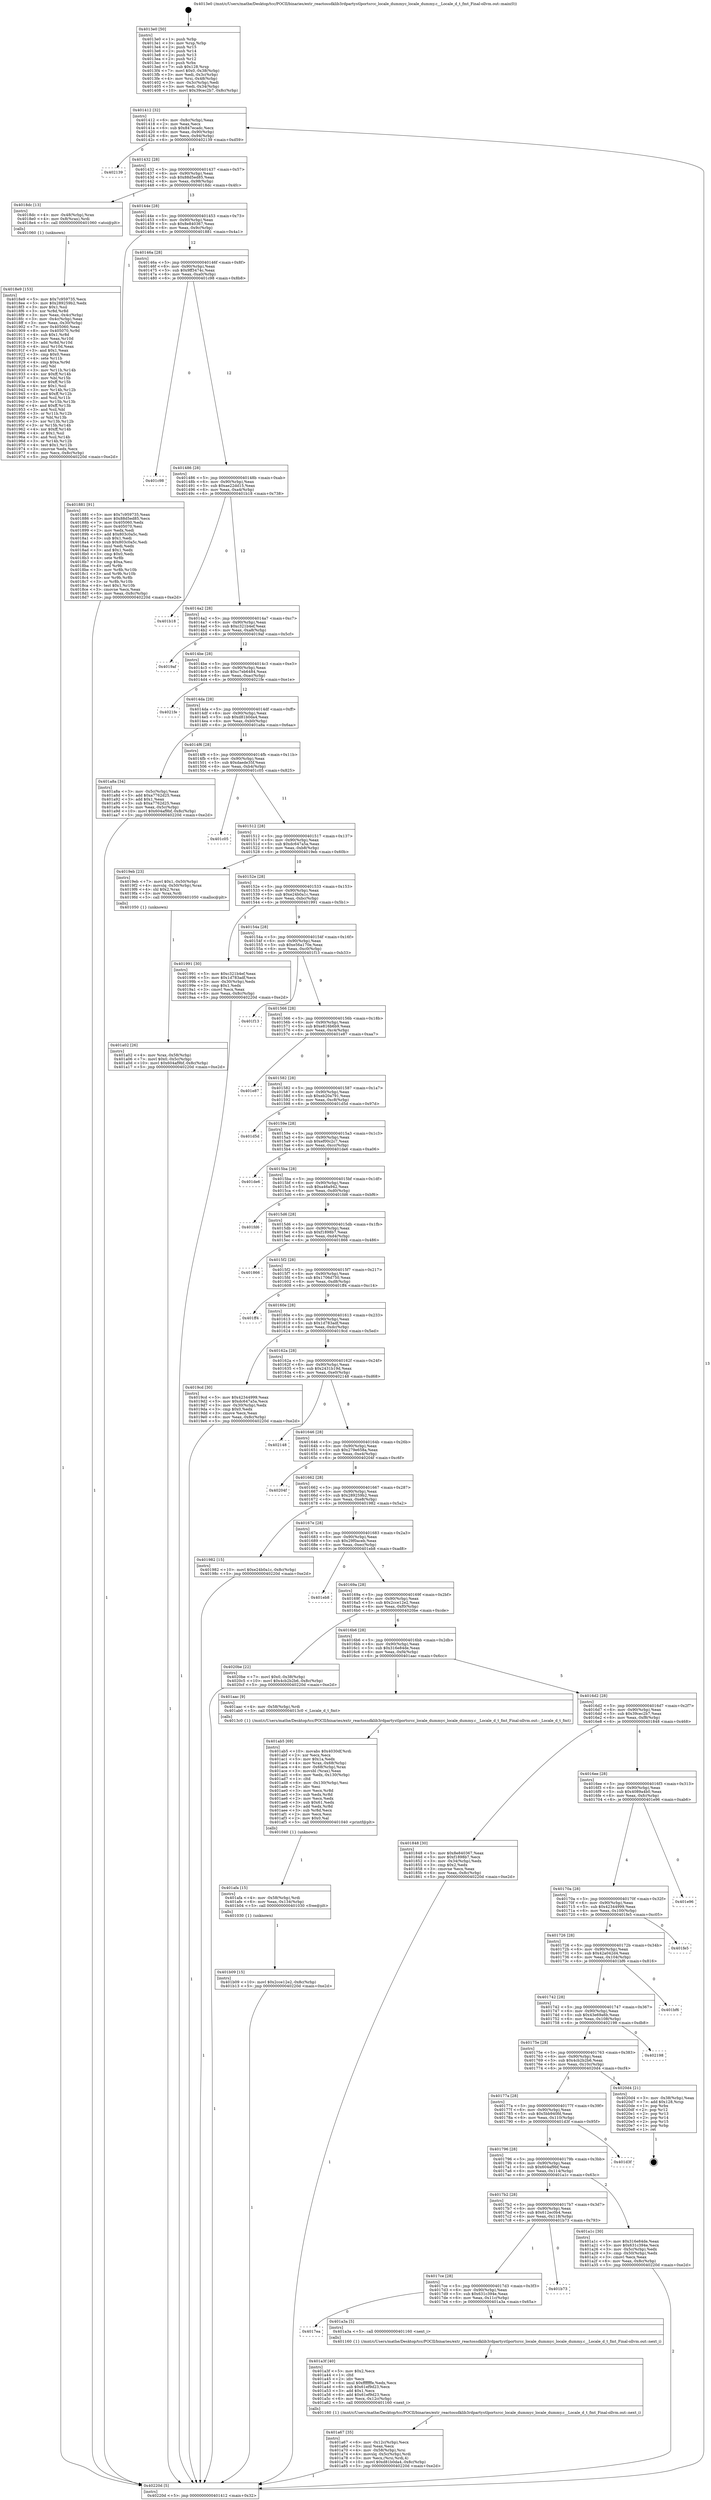 digraph "0x4013e0" {
  label = "0x4013e0 (/mnt/c/Users/mathe/Desktop/tcc/POCII/binaries/extr_reactossdklib3rdpartystlportsrcc_locale_dummyc_locale_dummy.c__Locale_d_t_fmt_Final-ollvm.out::main(0))"
  labelloc = "t"
  node[shape=record]

  Entry [label="",width=0.3,height=0.3,shape=circle,fillcolor=black,style=filled]
  "0x401412" [label="{
     0x401412 [32]\l
     | [instrs]\l
     &nbsp;&nbsp;0x401412 \<+6\>: mov -0x8c(%rbp),%eax\l
     &nbsp;&nbsp;0x401418 \<+2\>: mov %eax,%ecx\l
     &nbsp;&nbsp;0x40141a \<+6\>: sub $0x847ecadc,%ecx\l
     &nbsp;&nbsp;0x401420 \<+6\>: mov %eax,-0x90(%rbp)\l
     &nbsp;&nbsp;0x401426 \<+6\>: mov %ecx,-0x94(%rbp)\l
     &nbsp;&nbsp;0x40142c \<+6\>: je 0000000000402139 \<main+0xd59\>\l
  }"]
  "0x402139" [label="{
     0x402139\l
  }", style=dashed]
  "0x401432" [label="{
     0x401432 [28]\l
     | [instrs]\l
     &nbsp;&nbsp;0x401432 \<+5\>: jmp 0000000000401437 \<main+0x57\>\l
     &nbsp;&nbsp;0x401437 \<+6\>: mov -0x90(%rbp),%eax\l
     &nbsp;&nbsp;0x40143d \<+5\>: sub $0x88d5ed85,%eax\l
     &nbsp;&nbsp;0x401442 \<+6\>: mov %eax,-0x98(%rbp)\l
     &nbsp;&nbsp;0x401448 \<+6\>: je 00000000004018dc \<main+0x4fc\>\l
  }"]
  Exit [label="",width=0.3,height=0.3,shape=circle,fillcolor=black,style=filled,peripheries=2]
  "0x4018dc" [label="{
     0x4018dc [13]\l
     | [instrs]\l
     &nbsp;&nbsp;0x4018dc \<+4\>: mov -0x48(%rbp),%rax\l
     &nbsp;&nbsp;0x4018e0 \<+4\>: mov 0x8(%rax),%rdi\l
     &nbsp;&nbsp;0x4018e4 \<+5\>: call 0000000000401060 \<atoi@plt\>\l
     | [calls]\l
     &nbsp;&nbsp;0x401060 \{1\} (unknown)\l
  }"]
  "0x40144e" [label="{
     0x40144e [28]\l
     | [instrs]\l
     &nbsp;&nbsp;0x40144e \<+5\>: jmp 0000000000401453 \<main+0x73\>\l
     &nbsp;&nbsp;0x401453 \<+6\>: mov -0x90(%rbp),%eax\l
     &nbsp;&nbsp;0x401459 \<+5\>: sub $0x8e840367,%eax\l
     &nbsp;&nbsp;0x40145e \<+6\>: mov %eax,-0x9c(%rbp)\l
     &nbsp;&nbsp;0x401464 \<+6\>: je 0000000000401881 \<main+0x4a1\>\l
  }"]
  "0x401b09" [label="{
     0x401b09 [15]\l
     | [instrs]\l
     &nbsp;&nbsp;0x401b09 \<+10\>: movl $0x2cce12e2,-0x8c(%rbp)\l
     &nbsp;&nbsp;0x401b13 \<+5\>: jmp 000000000040220d \<main+0xe2d\>\l
  }"]
  "0x401881" [label="{
     0x401881 [91]\l
     | [instrs]\l
     &nbsp;&nbsp;0x401881 \<+5\>: mov $0x7c959735,%eax\l
     &nbsp;&nbsp;0x401886 \<+5\>: mov $0x88d5ed85,%ecx\l
     &nbsp;&nbsp;0x40188b \<+7\>: mov 0x405060,%edx\l
     &nbsp;&nbsp;0x401892 \<+7\>: mov 0x405070,%esi\l
     &nbsp;&nbsp;0x401899 \<+2\>: mov %edx,%edi\l
     &nbsp;&nbsp;0x40189b \<+6\>: add $0x803c0a5c,%edi\l
     &nbsp;&nbsp;0x4018a1 \<+3\>: sub $0x1,%edi\l
     &nbsp;&nbsp;0x4018a4 \<+6\>: sub $0x803c0a5c,%edi\l
     &nbsp;&nbsp;0x4018aa \<+3\>: imul %edi,%edx\l
     &nbsp;&nbsp;0x4018ad \<+3\>: and $0x1,%edx\l
     &nbsp;&nbsp;0x4018b0 \<+3\>: cmp $0x0,%edx\l
     &nbsp;&nbsp;0x4018b3 \<+4\>: sete %r8b\l
     &nbsp;&nbsp;0x4018b7 \<+3\>: cmp $0xa,%esi\l
     &nbsp;&nbsp;0x4018ba \<+4\>: setl %r9b\l
     &nbsp;&nbsp;0x4018be \<+3\>: mov %r8b,%r10b\l
     &nbsp;&nbsp;0x4018c1 \<+3\>: and %r9b,%r10b\l
     &nbsp;&nbsp;0x4018c4 \<+3\>: xor %r9b,%r8b\l
     &nbsp;&nbsp;0x4018c7 \<+3\>: or %r8b,%r10b\l
     &nbsp;&nbsp;0x4018ca \<+4\>: test $0x1,%r10b\l
     &nbsp;&nbsp;0x4018ce \<+3\>: cmovne %ecx,%eax\l
     &nbsp;&nbsp;0x4018d1 \<+6\>: mov %eax,-0x8c(%rbp)\l
     &nbsp;&nbsp;0x4018d7 \<+5\>: jmp 000000000040220d \<main+0xe2d\>\l
  }"]
  "0x40146a" [label="{
     0x40146a [28]\l
     | [instrs]\l
     &nbsp;&nbsp;0x40146a \<+5\>: jmp 000000000040146f \<main+0x8f\>\l
     &nbsp;&nbsp;0x40146f \<+6\>: mov -0x90(%rbp),%eax\l
     &nbsp;&nbsp;0x401475 \<+5\>: sub $0x9ff3474c,%eax\l
     &nbsp;&nbsp;0x40147a \<+6\>: mov %eax,-0xa0(%rbp)\l
     &nbsp;&nbsp;0x401480 \<+6\>: je 0000000000401c98 \<main+0x8b8\>\l
  }"]
  "0x401afa" [label="{
     0x401afa [15]\l
     | [instrs]\l
     &nbsp;&nbsp;0x401afa \<+4\>: mov -0x58(%rbp),%rdi\l
     &nbsp;&nbsp;0x401afe \<+6\>: mov %eax,-0x134(%rbp)\l
     &nbsp;&nbsp;0x401b04 \<+5\>: call 0000000000401030 \<free@plt\>\l
     | [calls]\l
     &nbsp;&nbsp;0x401030 \{1\} (unknown)\l
  }"]
  "0x401c98" [label="{
     0x401c98\l
  }", style=dashed]
  "0x401486" [label="{
     0x401486 [28]\l
     | [instrs]\l
     &nbsp;&nbsp;0x401486 \<+5\>: jmp 000000000040148b \<main+0xab\>\l
     &nbsp;&nbsp;0x40148b \<+6\>: mov -0x90(%rbp),%eax\l
     &nbsp;&nbsp;0x401491 \<+5\>: sub $0xae22dd15,%eax\l
     &nbsp;&nbsp;0x401496 \<+6\>: mov %eax,-0xa4(%rbp)\l
     &nbsp;&nbsp;0x40149c \<+6\>: je 0000000000401b18 \<main+0x738\>\l
  }"]
  "0x401ab5" [label="{
     0x401ab5 [69]\l
     | [instrs]\l
     &nbsp;&nbsp;0x401ab5 \<+10\>: movabs $0x4030df,%rdi\l
     &nbsp;&nbsp;0x401abf \<+2\>: xor %ecx,%ecx\l
     &nbsp;&nbsp;0x401ac1 \<+5\>: mov $0x1a,%edx\l
     &nbsp;&nbsp;0x401ac6 \<+4\>: mov %rax,-0x68(%rbp)\l
     &nbsp;&nbsp;0x401aca \<+4\>: mov -0x68(%rbp),%rax\l
     &nbsp;&nbsp;0x401ace \<+3\>: movsbl (%rax),%eax\l
     &nbsp;&nbsp;0x401ad1 \<+6\>: mov %edx,-0x130(%rbp)\l
     &nbsp;&nbsp;0x401ad7 \<+1\>: cltd\l
     &nbsp;&nbsp;0x401ad8 \<+6\>: mov -0x130(%rbp),%esi\l
     &nbsp;&nbsp;0x401ade \<+2\>: idiv %esi\l
     &nbsp;&nbsp;0x401ae0 \<+3\>: mov %ecx,%r8d\l
     &nbsp;&nbsp;0x401ae3 \<+3\>: sub %edx,%r8d\l
     &nbsp;&nbsp;0x401ae6 \<+2\>: mov %ecx,%edx\l
     &nbsp;&nbsp;0x401ae8 \<+3\>: sub $0x61,%edx\l
     &nbsp;&nbsp;0x401aeb \<+3\>: add %edx,%r8d\l
     &nbsp;&nbsp;0x401aee \<+3\>: sub %r8d,%ecx\l
     &nbsp;&nbsp;0x401af1 \<+2\>: mov %ecx,%esi\l
     &nbsp;&nbsp;0x401af3 \<+2\>: mov $0x0,%al\l
     &nbsp;&nbsp;0x401af5 \<+5\>: call 0000000000401040 \<printf@plt\>\l
     | [calls]\l
     &nbsp;&nbsp;0x401040 \{1\} (unknown)\l
  }"]
  "0x401b18" [label="{
     0x401b18\l
  }", style=dashed]
  "0x4014a2" [label="{
     0x4014a2 [28]\l
     | [instrs]\l
     &nbsp;&nbsp;0x4014a2 \<+5\>: jmp 00000000004014a7 \<main+0xc7\>\l
     &nbsp;&nbsp;0x4014a7 \<+6\>: mov -0x90(%rbp),%eax\l
     &nbsp;&nbsp;0x4014ad \<+5\>: sub $0xc321b4ef,%eax\l
     &nbsp;&nbsp;0x4014b2 \<+6\>: mov %eax,-0xa8(%rbp)\l
     &nbsp;&nbsp;0x4014b8 \<+6\>: je 00000000004019af \<main+0x5cf\>\l
  }"]
  "0x401a67" [label="{
     0x401a67 [35]\l
     | [instrs]\l
     &nbsp;&nbsp;0x401a67 \<+6\>: mov -0x12c(%rbp),%ecx\l
     &nbsp;&nbsp;0x401a6d \<+3\>: imul %eax,%ecx\l
     &nbsp;&nbsp;0x401a70 \<+4\>: mov -0x58(%rbp),%rsi\l
     &nbsp;&nbsp;0x401a74 \<+4\>: movslq -0x5c(%rbp),%rdi\l
     &nbsp;&nbsp;0x401a78 \<+3\>: mov %ecx,(%rsi,%rdi,4)\l
     &nbsp;&nbsp;0x401a7b \<+10\>: movl $0xd81b0da4,-0x8c(%rbp)\l
     &nbsp;&nbsp;0x401a85 \<+5\>: jmp 000000000040220d \<main+0xe2d\>\l
  }"]
  "0x4019af" [label="{
     0x4019af\l
  }", style=dashed]
  "0x4014be" [label="{
     0x4014be [28]\l
     | [instrs]\l
     &nbsp;&nbsp;0x4014be \<+5\>: jmp 00000000004014c3 \<main+0xe3\>\l
     &nbsp;&nbsp;0x4014c3 \<+6\>: mov -0x90(%rbp),%eax\l
     &nbsp;&nbsp;0x4014c9 \<+5\>: sub $0xc7eb6484,%eax\l
     &nbsp;&nbsp;0x4014ce \<+6\>: mov %eax,-0xac(%rbp)\l
     &nbsp;&nbsp;0x4014d4 \<+6\>: je 00000000004021fe \<main+0xe1e\>\l
  }"]
  "0x401a3f" [label="{
     0x401a3f [40]\l
     | [instrs]\l
     &nbsp;&nbsp;0x401a3f \<+5\>: mov $0x2,%ecx\l
     &nbsp;&nbsp;0x401a44 \<+1\>: cltd\l
     &nbsp;&nbsp;0x401a45 \<+2\>: idiv %ecx\l
     &nbsp;&nbsp;0x401a47 \<+6\>: imul $0xfffffffe,%edx,%ecx\l
     &nbsp;&nbsp;0x401a4d \<+6\>: sub $0x61ef9d23,%ecx\l
     &nbsp;&nbsp;0x401a53 \<+3\>: add $0x1,%ecx\l
     &nbsp;&nbsp;0x401a56 \<+6\>: add $0x61ef9d23,%ecx\l
     &nbsp;&nbsp;0x401a5c \<+6\>: mov %ecx,-0x12c(%rbp)\l
     &nbsp;&nbsp;0x401a62 \<+5\>: call 0000000000401160 \<next_i\>\l
     | [calls]\l
     &nbsp;&nbsp;0x401160 \{1\} (/mnt/c/Users/mathe/Desktop/tcc/POCII/binaries/extr_reactossdklib3rdpartystlportsrcc_locale_dummyc_locale_dummy.c__Locale_d_t_fmt_Final-ollvm.out::next_i)\l
  }"]
  "0x4021fe" [label="{
     0x4021fe\l
  }", style=dashed]
  "0x4014da" [label="{
     0x4014da [28]\l
     | [instrs]\l
     &nbsp;&nbsp;0x4014da \<+5\>: jmp 00000000004014df \<main+0xff\>\l
     &nbsp;&nbsp;0x4014df \<+6\>: mov -0x90(%rbp),%eax\l
     &nbsp;&nbsp;0x4014e5 \<+5\>: sub $0xd81b0da4,%eax\l
     &nbsp;&nbsp;0x4014ea \<+6\>: mov %eax,-0xb0(%rbp)\l
     &nbsp;&nbsp;0x4014f0 \<+6\>: je 0000000000401a8a \<main+0x6aa\>\l
  }"]
  "0x4017ea" [label="{
     0x4017ea\l
  }", style=dashed]
  "0x401a8a" [label="{
     0x401a8a [34]\l
     | [instrs]\l
     &nbsp;&nbsp;0x401a8a \<+3\>: mov -0x5c(%rbp),%eax\l
     &nbsp;&nbsp;0x401a8d \<+5\>: add $0xa7762d25,%eax\l
     &nbsp;&nbsp;0x401a92 \<+3\>: add $0x1,%eax\l
     &nbsp;&nbsp;0x401a95 \<+5\>: sub $0xa7762d25,%eax\l
     &nbsp;&nbsp;0x401a9a \<+3\>: mov %eax,-0x5c(%rbp)\l
     &nbsp;&nbsp;0x401a9d \<+10\>: movl $0x604af9bf,-0x8c(%rbp)\l
     &nbsp;&nbsp;0x401aa7 \<+5\>: jmp 000000000040220d \<main+0xe2d\>\l
  }"]
  "0x4014f6" [label="{
     0x4014f6 [28]\l
     | [instrs]\l
     &nbsp;&nbsp;0x4014f6 \<+5\>: jmp 00000000004014fb \<main+0x11b\>\l
     &nbsp;&nbsp;0x4014fb \<+6\>: mov -0x90(%rbp),%eax\l
     &nbsp;&nbsp;0x401501 \<+5\>: sub $0xdaede35f,%eax\l
     &nbsp;&nbsp;0x401506 \<+6\>: mov %eax,-0xb4(%rbp)\l
     &nbsp;&nbsp;0x40150c \<+6\>: je 0000000000401c05 \<main+0x825\>\l
  }"]
  "0x401a3a" [label="{
     0x401a3a [5]\l
     | [instrs]\l
     &nbsp;&nbsp;0x401a3a \<+5\>: call 0000000000401160 \<next_i\>\l
     | [calls]\l
     &nbsp;&nbsp;0x401160 \{1\} (/mnt/c/Users/mathe/Desktop/tcc/POCII/binaries/extr_reactossdklib3rdpartystlportsrcc_locale_dummyc_locale_dummy.c__Locale_d_t_fmt_Final-ollvm.out::next_i)\l
  }"]
  "0x401c05" [label="{
     0x401c05\l
  }", style=dashed]
  "0x401512" [label="{
     0x401512 [28]\l
     | [instrs]\l
     &nbsp;&nbsp;0x401512 \<+5\>: jmp 0000000000401517 \<main+0x137\>\l
     &nbsp;&nbsp;0x401517 \<+6\>: mov -0x90(%rbp),%eax\l
     &nbsp;&nbsp;0x40151d \<+5\>: sub $0xdc647a5a,%eax\l
     &nbsp;&nbsp;0x401522 \<+6\>: mov %eax,-0xb8(%rbp)\l
     &nbsp;&nbsp;0x401528 \<+6\>: je 00000000004019eb \<main+0x60b\>\l
  }"]
  "0x4017ce" [label="{
     0x4017ce [28]\l
     | [instrs]\l
     &nbsp;&nbsp;0x4017ce \<+5\>: jmp 00000000004017d3 \<main+0x3f3\>\l
     &nbsp;&nbsp;0x4017d3 \<+6\>: mov -0x90(%rbp),%eax\l
     &nbsp;&nbsp;0x4017d9 \<+5\>: sub $0x631c394e,%eax\l
     &nbsp;&nbsp;0x4017de \<+6\>: mov %eax,-0x11c(%rbp)\l
     &nbsp;&nbsp;0x4017e4 \<+6\>: je 0000000000401a3a \<main+0x65a\>\l
  }"]
  "0x4019eb" [label="{
     0x4019eb [23]\l
     | [instrs]\l
     &nbsp;&nbsp;0x4019eb \<+7\>: movl $0x1,-0x50(%rbp)\l
     &nbsp;&nbsp;0x4019f2 \<+4\>: movslq -0x50(%rbp),%rax\l
     &nbsp;&nbsp;0x4019f6 \<+4\>: shl $0x2,%rax\l
     &nbsp;&nbsp;0x4019fa \<+3\>: mov %rax,%rdi\l
     &nbsp;&nbsp;0x4019fd \<+5\>: call 0000000000401050 \<malloc@plt\>\l
     | [calls]\l
     &nbsp;&nbsp;0x401050 \{1\} (unknown)\l
  }"]
  "0x40152e" [label="{
     0x40152e [28]\l
     | [instrs]\l
     &nbsp;&nbsp;0x40152e \<+5\>: jmp 0000000000401533 \<main+0x153\>\l
     &nbsp;&nbsp;0x401533 \<+6\>: mov -0x90(%rbp),%eax\l
     &nbsp;&nbsp;0x401539 \<+5\>: sub $0xe24b0a1c,%eax\l
     &nbsp;&nbsp;0x40153e \<+6\>: mov %eax,-0xbc(%rbp)\l
     &nbsp;&nbsp;0x401544 \<+6\>: je 0000000000401991 \<main+0x5b1\>\l
  }"]
  "0x401b73" [label="{
     0x401b73\l
  }", style=dashed]
  "0x401991" [label="{
     0x401991 [30]\l
     | [instrs]\l
     &nbsp;&nbsp;0x401991 \<+5\>: mov $0xc321b4ef,%eax\l
     &nbsp;&nbsp;0x401996 \<+5\>: mov $0x1d783adf,%ecx\l
     &nbsp;&nbsp;0x40199b \<+3\>: mov -0x30(%rbp),%edx\l
     &nbsp;&nbsp;0x40199e \<+3\>: cmp $0x1,%edx\l
     &nbsp;&nbsp;0x4019a1 \<+3\>: cmovl %ecx,%eax\l
     &nbsp;&nbsp;0x4019a4 \<+6\>: mov %eax,-0x8c(%rbp)\l
     &nbsp;&nbsp;0x4019aa \<+5\>: jmp 000000000040220d \<main+0xe2d\>\l
  }"]
  "0x40154a" [label="{
     0x40154a [28]\l
     | [instrs]\l
     &nbsp;&nbsp;0x40154a \<+5\>: jmp 000000000040154f \<main+0x16f\>\l
     &nbsp;&nbsp;0x40154f \<+6\>: mov -0x90(%rbp),%eax\l
     &nbsp;&nbsp;0x401555 \<+5\>: sub $0xe56a170e,%eax\l
     &nbsp;&nbsp;0x40155a \<+6\>: mov %eax,-0xc0(%rbp)\l
     &nbsp;&nbsp;0x401560 \<+6\>: je 0000000000401f13 \<main+0xb33\>\l
  }"]
  "0x4017b2" [label="{
     0x4017b2 [28]\l
     | [instrs]\l
     &nbsp;&nbsp;0x4017b2 \<+5\>: jmp 00000000004017b7 \<main+0x3d7\>\l
     &nbsp;&nbsp;0x4017b7 \<+6\>: mov -0x90(%rbp),%eax\l
     &nbsp;&nbsp;0x4017bd \<+5\>: sub $0x612ec0b4,%eax\l
     &nbsp;&nbsp;0x4017c2 \<+6\>: mov %eax,-0x118(%rbp)\l
     &nbsp;&nbsp;0x4017c8 \<+6\>: je 0000000000401b73 \<main+0x793\>\l
  }"]
  "0x401f13" [label="{
     0x401f13\l
  }", style=dashed]
  "0x401566" [label="{
     0x401566 [28]\l
     | [instrs]\l
     &nbsp;&nbsp;0x401566 \<+5\>: jmp 000000000040156b \<main+0x18b\>\l
     &nbsp;&nbsp;0x40156b \<+6\>: mov -0x90(%rbp),%eax\l
     &nbsp;&nbsp;0x401571 \<+5\>: sub $0xe816b6b9,%eax\l
     &nbsp;&nbsp;0x401576 \<+6\>: mov %eax,-0xc4(%rbp)\l
     &nbsp;&nbsp;0x40157c \<+6\>: je 0000000000401e87 \<main+0xaa7\>\l
  }"]
  "0x401a1c" [label="{
     0x401a1c [30]\l
     | [instrs]\l
     &nbsp;&nbsp;0x401a1c \<+5\>: mov $0x316e84de,%eax\l
     &nbsp;&nbsp;0x401a21 \<+5\>: mov $0x631c394e,%ecx\l
     &nbsp;&nbsp;0x401a26 \<+3\>: mov -0x5c(%rbp),%edx\l
     &nbsp;&nbsp;0x401a29 \<+3\>: cmp -0x50(%rbp),%edx\l
     &nbsp;&nbsp;0x401a2c \<+3\>: cmovl %ecx,%eax\l
     &nbsp;&nbsp;0x401a2f \<+6\>: mov %eax,-0x8c(%rbp)\l
     &nbsp;&nbsp;0x401a35 \<+5\>: jmp 000000000040220d \<main+0xe2d\>\l
  }"]
  "0x401e87" [label="{
     0x401e87\l
  }", style=dashed]
  "0x401582" [label="{
     0x401582 [28]\l
     | [instrs]\l
     &nbsp;&nbsp;0x401582 \<+5\>: jmp 0000000000401587 \<main+0x1a7\>\l
     &nbsp;&nbsp;0x401587 \<+6\>: mov -0x90(%rbp),%eax\l
     &nbsp;&nbsp;0x40158d \<+5\>: sub $0xeb20a791,%eax\l
     &nbsp;&nbsp;0x401592 \<+6\>: mov %eax,-0xc8(%rbp)\l
     &nbsp;&nbsp;0x401598 \<+6\>: je 0000000000401d5d \<main+0x97d\>\l
  }"]
  "0x401796" [label="{
     0x401796 [28]\l
     | [instrs]\l
     &nbsp;&nbsp;0x401796 \<+5\>: jmp 000000000040179b \<main+0x3bb\>\l
     &nbsp;&nbsp;0x40179b \<+6\>: mov -0x90(%rbp),%eax\l
     &nbsp;&nbsp;0x4017a1 \<+5\>: sub $0x604af9bf,%eax\l
     &nbsp;&nbsp;0x4017a6 \<+6\>: mov %eax,-0x114(%rbp)\l
     &nbsp;&nbsp;0x4017ac \<+6\>: je 0000000000401a1c \<main+0x63c\>\l
  }"]
  "0x401d5d" [label="{
     0x401d5d\l
  }", style=dashed]
  "0x40159e" [label="{
     0x40159e [28]\l
     | [instrs]\l
     &nbsp;&nbsp;0x40159e \<+5\>: jmp 00000000004015a3 \<main+0x1c3\>\l
     &nbsp;&nbsp;0x4015a3 \<+6\>: mov -0x90(%rbp),%eax\l
     &nbsp;&nbsp;0x4015a9 \<+5\>: sub $0xef00c2c7,%eax\l
     &nbsp;&nbsp;0x4015ae \<+6\>: mov %eax,-0xcc(%rbp)\l
     &nbsp;&nbsp;0x4015b4 \<+6\>: je 0000000000401de6 \<main+0xa06\>\l
  }"]
  "0x401d3f" [label="{
     0x401d3f\l
  }", style=dashed]
  "0x401de6" [label="{
     0x401de6\l
  }", style=dashed]
  "0x4015ba" [label="{
     0x4015ba [28]\l
     | [instrs]\l
     &nbsp;&nbsp;0x4015ba \<+5\>: jmp 00000000004015bf \<main+0x1df\>\l
     &nbsp;&nbsp;0x4015bf \<+6\>: mov -0x90(%rbp),%eax\l
     &nbsp;&nbsp;0x4015c5 \<+5\>: sub $0xa46a942,%eax\l
     &nbsp;&nbsp;0x4015ca \<+6\>: mov %eax,-0xd0(%rbp)\l
     &nbsp;&nbsp;0x4015d0 \<+6\>: je 0000000000401fd6 \<main+0xbf6\>\l
  }"]
  "0x40177a" [label="{
     0x40177a [28]\l
     | [instrs]\l
     &nbsp;&nbsp;0x40177a \<+5\>: jmp 000000000040177f \<main+0x39f\>\l
     &nbsp;&nbsp;0x40177f \<+6\>: mov -0x90(%rbp),%eax\l
     &nbsp;&nbsp;0x401785 \<+5\>: sub $0x5bb940fd,%eax\l
     &nbsp;&nbsp;0x40178a \<+6\>: mov %eax,-0x110(%rbp)\l
     &nbsp;&nbsp;0x401790 \<+6\>: je 0000000000401d3f \<main+0x95f\>\l
  }"]
  "0x401fd6" [label="{
     0x401fd6\l
  }", style=dashed]
  "0x4015d6" [label="{
     0x4015d6 [28]\l
     | [instrs]\l
     &nbsp;&nbsp;0x4015d6 \<+5\>: jmp 00000000004015db \<main+0x1fb\>\l
     &nbsp;&nbsp;0x4015db \<+6\>: mov -0x90(%rbp),%eax\l
     &nbsp;&nbsp;0x4015e1 \<+5\>: sub $0xf1898b7,%eax\l
     &nbsp;&nbsp;0x4015e6 \<+6\>: mov %eax,-0xd4(%rbp)\l
     &nbsp;&nbsp;0x4015ec \<+6\>: je 0000000000401866 \<main+0x486\>\l
  }"]
  "0x4020d4" [label="{
     0x4020d4 [21]\l
     | [instrs]\l
     &nbsp;&nbsp;0x4020d4 \<+3\>: mov -0x38(%rbp),%eax\l
     &nbsp;&nbsp;0x4020d7 \<+7\>: add $0x128,%rsp\l
     &nbsp;&nbsp;0x4020de \<+1\>: pop %rbx\l
     &nbsp;&nbsp;0x4020df \<+2\>: pop %r12\l
     &nbsp;&nbsp;0x4020e1 \<+2\>: pop %r13\l
     &nbsp;&nbsp;0x4020e3 \<+2\>: pop %r14\l
     &nbsp;&nbsp;0x4020e5 \<+2\>: pop %r15\l
     &nbsp;&nbsp;0x4020e7 \<+1\>: pop %rbp\l
     &nbsp;&nbsp;0x4020e8 \<+1\>: ret\l
  }"]
  "0x401866" [label="{
     0x401866\l
  }", style=dashed]
  "0x4015f2" [label="{
     0x4015f2 [28]\l
     | [instrs]\l
     &nbsp;&nbsp;0x4015f2 \<+5\>: jmp 00000000004015f7 \<main+0x217\>\l
     &nbsp;&nbsp;0x4015f7 \<+6\>: mov -0x90(%rbp),%eax\l
     &nbsp;&nbsp;0x4015fd \<+5\>: sub $0x1706d750,%eax\l
     &nbsp;&nbsp;0x401602 \<+6\>: mov %eax,-0xd8(%rbp)\l
     &nbsp;&nbsp;0x401608 \<+6\>: je 0000000000401ff4 \<main+0xc14\>\l
  }"]
  "0x40175e" [label="{
     0x40175e [28]\l
     | [instrs]\l
     &nbsp;&nbsp;0x40175e \<+5\>: jmp 0000000000401763 \<main+0x383\>\l
     &nbsp;&nbsp;0x401763 \<+6\>: mov -0x90(%rbp),%eax\l
     &nbsp;&nbsp;0x401769 \<+5\>: sub $0x4cb2b2b6,%eax\l
     &nbsp;&nbsp;0x40176e \<+6\>: mov %eax,-0x10c(%rbp)\l
     &nbsp;&nbsp;0x401774 \<+6\>: je 00000000004020d4 \<main+0xcf4\>\l
  }"]
  "0x401ff4" [label="{
     0x401ff4\l
  }", style=dashed]
  "0x40160e" [label="{
     0x40160e [28]\l
     | [instrs]\l
     &nbsp;&nbsp;0x40160e \<+5\>: jmp 0000000000401613 \<main+0x233\>\l
     &nbsp;&nbsp;0x401613 \<+6\>: mov -0x90(%rbp),%eax\l
     &nbsp;&nbsp;0x401619 \<+5\>: sub $0x1d783adf,%eax\l
     &nbsp;&nbsp;0x40161e \<+6\>: mov %eax,-0xdc(%rbp)\l
     &nbsp;&nbsp;0x401624 \<+6\>: je 00000000004019cd \<main+0x5ed\>\l
  }"]
  "0x402198" [label="{
     0x402198\l
  }", style=dashed]
  "0x4019cd" [label="{
     0x4019cd [30]\l
     | [instrs]\l
     &nbsp;&nbsp;0x4019cd \<+5\>: mov $0x42344999,%eax\l
     &nbsp;&nbsp;0x4019d2 \<+5\>: mov $0xdc647a5a,%ecx\l
     &nbsp;&nbsp;0x4019d7 \<+3\>: mov -0x30(%rbp),%edx\l
     &nbsp;&nbsp;0x4019da \<+3\>: cmp $0x0,%edx\l
     &nbsp;&nbsp;0x4019dd \<+3\>: cmove %ecx,%eax\l
     &nbsp;&nbsp;0x4019e0 \<+6\>: mov %eax,-0x8c(%rbp)\l
     &nbsp;&nbsp;0x4019e6 \<+5\>: jmp 000000000040220d \<main+0xe2d\>\l
  }"]
  "0x40162a" [label="{
     0x40162a [28]\l
     | [instrs]\l
     &nbsp;&nbsp;0x40162a \<+5\>: jmp 000000000040162f \<main+0x24f\>\l
     &nbsp;&nbsp;0x40162f \<+6\>: mov -0x90(%rbp),%eax\l
     &nbsp;&nbsp;0x401635 \<+5\>: sub $0x2431b19d,%eax\l
     &nbsp;&nbsp;0x40163a \<+6\>: mov %eax,-0xe0(%rbp)\l
     &nbsp;&nbsp;0x401640 \<+6\>: je 0000000000402148 \<main+0xd68\>\l
  }"]
  "0x401742" [label="{
     0x401742 [28]\l
     | [instrs]\l
     &nbsp;&nbsp;0x401742 \<+5\>: jmp 0000000000401747 \<main+0x367\>\l
     &nbsp;&nbsp;0x401747 \<+6\>: mov -0x90(%rbp),%eax\l
     &nbsp;&nbsp;0x40174d \<+5\>: sub $0x43e69a6b,%eax\l
     &nbsp;&nbsp;0x401752 \<+6\>: mov %eax,-0x108(%rbp)\l
     &nbsp;&nbsp;0x401758 \<+6\>: je 0000000000402198 \<main+0xdb8\>\l
  }"]
  "0x402148" [label="{
     0x402148\l
  }", style=dashed]
  "0x401646" [label="{
     0x401646 [28]\l
     | [instrs]\l
     &nbsp;&nbsp;0x401646 \<+5\>: jmp 000000000040164b \<main+0x26b\>\l
     &nbsp;&nbsp;0x40164b \<+6\>: mov -0x90(%rbp),%eax\l
     &nbsp;&nbsp;0x401651 \<+5\>: sub $0x279e658a,%eax\l
     &nbsp;&nbsp;0x401656 \<+6\>: mov %eax,-0xe4(%rbp)\l
     &nbsp;&nbsp;0x40165c \<+6\>: je 000000000040204f \<main+0xc6f\>\l
  }"]
  "0x401bf6" [label="{
     0x401bf6\l
  }", style=dashed]
  "0x40204f" [label="{
     0x40204f\l
  }", style=dashed]
  "0x401662" [label="{
     0x401662 [28]\l
     | [instrs]\l
     &nbsp;&nbsp;0x401662 \<+5\>: jmp 0000000000401667 \<main+0x287\>\l
     &nbsp;&nbsp;0x401667 \<+6\>: mov -0x90(%rbp),%eax\l
     &nbsp;&nbsp;0x40166d \<+5\>: sub $0x289259b2,%eax\l
     &nbsp;&nbsp;0x401672 \<+6\>: mov %eax,-0xe8(%rbp)\l
     &nbsp;&nbsp;0x401678 \<+6\>: je 0000000000401982 \<main+0x5a2\>\l
  }"]
  "0x401726" [label="{
     0x401726 [28]\l
     | [instrs]\l
     &nbsp;&nbsp;0x401726 \<+5\>: jmp 000000000040172b \<main+0x34b\>\l
     &nbsp;&nbsp;0x40172b \<+6\>: mov -0x90(%rbp),%eax\l
     &nbsp;&nbsp;0x401731 \<+5\>: sub $0x42a042d4,%eax\l
     &nbsp;&nbsp;0x401736 \<+6\>: mov %eax,-0x104(%rbp)\l
     &nbsp;&nbsp;0x40173c \<+6\>: je 0000000000401bf6 \<main+0x816\>\l
  }"]
  "0x401982" [label="{
     0x401982 [15]\l
     | [instrs]\l
     &nbsp;&nbsp;0x401982 \<+10\>: movl $0xe24b0a1c,-0x8c(%rbp)\l
     &nbsp;&nbsp;0x40198c \<+5\>: jmp 000000000040220d \<main+0xe2d\>\l
  }"]
  "0x40167e" [label="{
     0x40167e [28]\l
     | [instrs]\l
     &nbsp;&nbsp;0x40167e \<+5\>: jmp 0000000000401683 \<main+0x2a3\>\l
     &nbsp;&nbsp;0x401683 \<+6\>: mov -0x90(%rbp),%eax\l
     &nbsp;&nbsp;0x401689 \<+5\>: sub $0x29f0aceb,%eax\l
     &nbsp;&nbsp;0x40168e \<+6\>: mov %eax,-0xec(%rbp)\l
     &nbsp;&nbsp;0x401694 \<+6\>: je 0000000000401eb8 \<main+0xad8\>\l
  }"]
  "0x401fe5" [label="{
     0x401fe5\l
  }", style=dashed]
  "0x401eb8" [label="{
     0x401eb8\l
  }", style=dashed]
  "0x40169a" [label="{
     0x40169a [28]\l
     | [instrs]\l
     &nbsp;&nbsp;0x40169a \<+5\>: jmp 000000000040169f \<main+0x2bf\>\l
     &nbsp;&nbsp;0x40169f \<+6\>: mov -0x90(%rbp),%eax\l
     &nbsp;&nbsp;0x4016a5 \<+5\>: sub $0x2cce12e2,%eax\l
     &nbsp;&nbsp;0x4016aa \<+6\>: mov %eax,-0xf0(%rbp)\l
     &nbsp;&nbsp;0x4016b0 \<+6\>: je 00000000004020be \<main+0xcde\>\l
  }"]
  "0x40170a" [label="{
     0x40170a [28]\l
     | [instrs]\l
     &nbsp;&nbsp;0x40170a \<+5\>: jmp 000000000040170f \<main+0x32f\>\l
     &nbsp;&nbsp;0x40170f \<+6\>: mov -0x90(%rbp),%eax\l
     &nbsp;&nbsp;0x401715 \<+5\>: sub $0x42344999,%eax\l
     &nbsp;&nbsp;0x40171a \<+6\>: mov %eax,-0x100(%rbp)\l
     &nbsp;&nbsp;0x401720 \<+6\>: je 0000000000401fe5 \<main+0xc05\>\l
  }"]
  "0x4020be" [label="{
     0x4020be [22]\l
     | [instrs]\l
     &nbsp;&nbsp;0x4020be \<+7\>: movl $0x0,-0x38(%rbp)\l
     &nbsp;&nbsp;0x4020c5 \<+10\>: movl $0x4cb2b2b6,-0x8c(%rbp)\l
     &nbsp;&nbsp;0x4020cf \<+5\>: jmp 000000000040220d \<main+0xe2d\>\l
  }"]
  "0x4016b6" [label="{
     0x4016b6 [28]\l
     | [instrs]\l
     &nbsp;&nbsp;0x4016b6 \<+5\>: jmp 00000000004016bb \<main+0x2db\>\l
     &nbsp;&nbsp;0x4016bb \<+6\>: mov -0x90(%rbp),%eax\l
     &nbsp;&nbsp;0x4016c1 \<+5\>: sub $0x316e84de,%eax\l
     &nbsp;&nbsp;0x4016c6 \<+6\>: mov %eax,-0xf4(%rbp)\l
     &nbsp;&nbsp;0x4016cc \<+6\>: je 0000000000401aac \<main+0x6cc\>\l
  }"]
  "0x401e96" [label="{
     0x401e96\l
  }", style=dashed]
  "0x401aac" [label="{
     0x401aac [9]\l
     | [instrs]\l
     &nbsp;&nbsp;0x401aac \<+4\>: mov -0x58(%rbp),%rdi\l
     &nbsp;&nbsp;0x401ab0 \<+5\>: call 00000000004013c0 \<_Locale_d_t_fmt\>\l
     | [calls]\l
     &nbsp;&nbsp;0x4013c0 \{1\} (/mnt/c/Users/mathe/Desktop/tcc/POCII/binaries/extr_reactossdklib3rdpartystlportsrcc_locale_dummyc_locale_dummy.c__Locale_d_t_fmt_Final-ollvm.out::_Locale_d_t_fmt)\l
  }"]
  "0x4016d2" [label="{
     0x4016d2 [28]\l
     | [instrs]\l
     &nbsp;&nbsp;0x4016d2 \<+5\>: jmp 00000000004016d7 \<main+0x2f7\>\l
     &nbsp;&nbsp;0x4016d7 \<+6\>: mov -0x90(%rbp),%eax\l
     &nbsp;&nbsp;0x4016dd \<+5\>: sub $0x39cec2b7,%eax\l
     &nbsp;&nbsp;0x4016e2 \<+6\>: mov %eax,-0xf8(%rbp)\l
     &nbsp;&nbsp;0x4016e8 \<+6\>: je 0000000000401848 \<main+0x468\>\l
  }"]
  "0x401a02" [label="{
     0x401a02 [26]\l
     | [instrs]\l
     &nbsp;&nbsp;0x401a02 \<+4\>: mov %rax,-0x58(%rbp)\l
     &nbsp;&nbsp;0x401a06 \<+7\>: movl $0x0,-0x5c(%rbp)\l
     &nbsp;&nbsp;0x401a0d \<+10\>: movl $0x604af9bf,-0x8c(%rbp)\l
     &nbsp;&nbsp;0x401a17 \<+5\>: jmp 000000000040220d \<main+0xe2d\>\l
  }"]
  "0x401848" [label="{
     0x401848 [30]\l
     | [instrs]\l
     &nbsp;&nbsp;0x401848 \<+5\>: mov $0x8e840367,%eax\l
     &nbsp;&nbsp;0x40184d \<+5\>: mov $0xf1898b7,%ecx\l
     &nbsp;&nbsp;0x401852 \<+3\>: mov -0x34(%rbp),%edx\l
     &nbsp;&nbsp;0x401855 \<+3\>: cmp $0x2,%edx\l
     &nbsp;&nbsp;0x401858 \<+3\>: cmovne %ecx,%eax\l
     &nbsp;&nbsp;0x40185b \<+6\>: mov %eax,-0x8c(%rbp)\l
     &nbsp;&nbsp;0x401861 \<+5\>: jmp 000000000040220d \<main+0xe2d\>\l
  }"]
  "0x4016ee" [label="{
     0x4016ee [28]\l
     | [instrs]\l
     &nbsp;&nbsp;0x4016ee \<+5\>: jmp 00000000004016f3 \<main+0x313\>\l
     &nbsp;&nbsp;0x4016f3 \<+6\>: mov -0x90(%rbp),%eax\l
     &nbsp;&nbsp;0x4016f9 \<+5\>: sub $0x4089a4b0,%eax\l
     &nbsp;&nbsp;0x4016fe \<+6\>: mov %eax,-0xfc(%rbp)\l
     &nbsp;&nbsp;0x401704 \<+6\>: je 0000000000401e96 \<main+0xab6\>\l
  }"]
  "0x40220d" [label="{
     0x40220d [5]\l
     | [instrs]\l
     &nbsp;&nbsp;0x40220d \<+5\>: jmp 0000000000401412 \<main+0x32\>\l
  }"]
  "0x4013e0" [label="{
     0x4013e0 [50]\l
     | [instrs]\l
     &nbsp;&nbsp;0x4013e0 \<+1\>: push %rbp\l
     &nbsp;&nbsp;0x4013e1 \<+3\>: mov %rsp,%rbp\l
     &nbsp;&nbsp;0x4013e4 \<+2\>: push %r15\l
     &nbsp;&nbsp;0x4013e6 \<+2\>: push %r14\l
     &nbsp;&nbsp;0x4013e8 \<+2\>: push %r13\l
     &nbsp;&nbsp;0x4013ea \<+2\>: push %r12\l
     &nbsp;&nbsp;0x4013ec \<+1\>: push %rbx\l
     &nbsp;&nbsp;0x4013ed \<+7\>: sub $0x128,%rsp\l
     &nbsp;&nbsp;0x4013f4 \<+7\>: movl $0x0,-0x38(%rbp)\l
     &nbsp;&nbsp;0x4013fb \<+3\>: mov %edi,-0x3c(%rbp)\l
     &nbsp;&nbsp;0x4013fe \<+4\>: mov %rsi,-0x48(%rbp)\l
     &nbsp;&nbsp;0x401402 \<+3\>: mov -0x3c(%rbp),%edi\l
     &nbsp;&nbsp;0x401405 \<+3\>: mov %edi,-0x34(%rbp)\l
     &nbsp;&nbsp;0x401408 \<+10\>: movl $0x39cec2b7,-0x8c(%rbp)\l
  }"]
  "0x4018e9" [label="{
     0x4018e9 [153]\l
     | [instrs]\l
     &nbsp;&nbsp;0x4018e9 \<+5\>: mov $0x7c959735,%ecx\l
     &nbsp;&nbsp;0x4018ee \<+5\>: mov $0x289259b2,%edx\l
     &nbsp;&nbsp;0x4018f3 \<+3\>: mov $0x1,%sil\l
     &nbsp;&nbsp;0x4018f6 \<+3\>: xor %r8d,%r8d\l
     &nbsp;&nbsp;0x4018f9 \<+3\>: mov %eax,-0x4c(%rbp)\l
     &nbsp;&nbsp;0x4018fc \<+3\>: mov -0x4c(%rbp),%eax\l
     &nbsp;&nbsp;0x4018ff \<+3\>: mov %eax,-0x30(%rbp)\l
     &nbsp;&nbsp;0x401902 \<+7\>: mov 0x405060,%eax\l
     &nbsp;&nbsp;0x401909 \<+8\>: mov 0x405070,%r9d\l
     &nbsp;&nbsp;0x401911 \<+4\>: sub $0x1,%r8d\l
     &nbsp;&nbsp;0x401915 \<+3\>: mov %eax,%r10d\l
     &nbsp;&nbsp;0x401918 \<+3\>: add %r8d,%r10d\l
     &nbsp;&nbsp;0x40191b \<+4\>: imul %r10d,%eax\l
     &nbsp;&nbsp;0x40191f \<+3\>: and $0x1,%eax\l
     &nbsp;&nbsp;0x401922 \<+3\>: cmp $0x0,%eax\l
     &nbsp;&nbsp;0x401925 \<+4\>: sete %r11b\l
     &nbsp;&nbsp;0x401929 \<+4\>: cmp $0xa,%r9d\l
     &nbsp;&nbsp;0x40192d \<+3\>: setl %bl\l
     &nbsp;&nbsp;0x401930 \<+3\>: mov %r11b,%r14b\l
     &nbsp;&nbsp;0x401933 \<+4\>: xor $0xff,%r14b\l
     &nbsp;&nbsp;0x401937 \<+3\>: mov %bl,%r15b\l
     &nbsp;&nbsp;0x40193a \<+4\>: xor $0xff,%r15b\l
     &nbsp;&nbsp;0x40193e \<+4\>: xor $0x1,%sil\l
     &nbsp;&nbsp;0x401942 \<+3\>: mov %r14b,%r12b\l
     &nbsp;&nbsp;0x401945 \<+4\>: and $0xff,%r12b\l
     &nbsp;&nbsp;0x401949 \<+3\>: and %sil,%r11b\l
     &nbsp;&nbsp;0x40194c \<+3\>: mov %r15b,%r13b\l
     &nbsp;&nbsp;0x40194f \<+4\>: and $0xff,%r13b\l
     &nbsp;&nbsp;0x401953 \<+3\>: and %sil,%bl\l
     &nbsp;&nbsp;0x401956 \<+3\>: or %r11b,%r12b\l
     &nbsp;&nbsp;0x401959 \<+3\>: or %bl,%r13b\l
     &nbsp;&nbsp;0x40195c \<+3\>: xor %r13b,%r12b\l
     &nbsp;&nbsp;0x40195f \<+3\>: or %r15b,%r14b\l
     &nbsp;&nbsp;0x401962 \<+4\>: xor $0xff,%r14b\l
     &nbsp;&nbsp;0x401966 \<+4\>: or $0x1,%sil\l
     &nbsp;&nbsp;0x40196a \<+3\>: and %sil,%r14b\l
     &nbsp;&nbsp;0x40196d \<+3\>: or %r14b,%r12b\l
     &nbsp;&nbsp;0x401970 \<+4\>: test $0x1,%r12b\l
     &nbsp;&nbsp;0x401974 \<+3\>: cmovne %edx,%ecx\l
     &nbsp;&nbsp;0x401977 \<+6\>: mov %ecx,-0x8c(%rbp)\l
     &nbsp;&nbsp;0x40197d \<+5\>: jmp 000000000040220d \<main+0xe2d\>\l
  }"]
  Entry -> "0x4013e0" [label=" 1"]
  "0x401412" -> "0x402139" [label=" 0"]
  "0x401412" -> "0x401432" [label=" 14"]
  "0x4020d4" -> Exit [label=" 1"]
  "0x401432" -> "0x4018dc" [label=" 1"]
  "0x401432" -> "0x40144e" [label=" 13"]
  "0x4020be" -> "0x40220d" [label=" 1"]
  "0x40144e" -> "0x401881" [label=" 1"]
  "0x40144e" -> "0x40146a" [label=" 12"]
  "0x401b09" -> "0x40220d" [label=" 1"]
  "0x40146a" -> "0x401c98" [label=" 0"]
  "0x40146a" -> "0x401486" [label=" 12"]
  "0x401afa" -> "0x401b09" [label=" 1"]
  "0x401486" -> "0x401b18" [label=" 0"]
  "0x401486" -> "0x4014a2" [label=" 12"]
  "0x401ab5" -> "0x401afa" [label=" 1"]
  "0x4014a2" -> "0x4019af" [label=" 0"]
  "0x4014a2" -> "0x4014be" [label=" 12"]
  "0x401aac" -> "0x401ab5" [label=" 1"]
  "0x4014be" -> "0x4021fe" [label=" 0"]
  "0x4014be" -> "0x4014da" [label=" 12"]
  "0x401a8a" -> "0x40220d" [label=" 1"]
  "0x4014da" -> "0x401a8a" [label=" 1"]
  "0x4014da" -> "0x4014f6" [label=" 11"]
  "0x401a67" -> "0x40220d" [label=" 1"]
  "0x4014f6" -> "0x401c05" [label=" 0"]
  "0x4014f6" -> "0x401512" [label=" 11"]
  "0x401a3f" -> "0x401a67" [label=" 1"]
  "0x401512" -> "0x4019eb" [label=" 1"]
  "0x401512" -> "0x40152e" [label=" 10"]
  "0x4017ce" -> "0x4017ea" [label=" 0"]
  "0x40152e" -> "0x401991" [label=" 1"]
  "0x40152e" -> "0x40154a" [label=" 9"]
  "0x4017ce" -> "0x401a3a" [label=" 1"]
  "0x40154a" -> "0x401f13" [label=" 0"]
  "0x40154a" -> "0x401566" [label=" 9"]
  "0x4017b2" -> "0x4017ce" [label=" 1"]
  "0x401566" -> "0x401e87" [label=" 0"]
  "0x401566" -> "0x401582" [label=" 9"]
  "0x4017b2" -> "0x401b73" [label=" 0"]
  "0x401582" -> "0x401d5d" [label=" 0"]
  "0x401582" -> "0x40159e" [label=" 9"]
  "0x401a1c" -> "0x40220d" [label=" 2"]
  "0x40159e" -> "0x401de6" [label=" 0"]
  "0x40159e" -> "0x4015ba" [label=" 9"]
  "0x401796" -> "0x4017b2" [label=" 1"]
  "0x4015ba" -> "0x401fd6" [label=" 0"]
  "0x4015ba" -> "0x4015d6" [label=" 9"]
  "0x401a3a" -> "0x401a3f" [label=" 1"]
  "0x4015d6" -> "0x401866" [label=" 0"]
  "0x4015d6" -> "0x4015f2" [label=" 9"]
  "0x40177a" -> "0x401796" [label=" 3"]
  "0x4015f2" -> "0x401ff4" [label=" 0"]
  "0x4015f2" -> "0x40160e" [label=" 9"]
  "0x401796" -> "0x401a1c" [label=" 2"]
  "0x40160e" -> "0x4019cd" [label=" 1"]
  "0x40160e" -> "0x40162a" [label=" 8"]
  "0x40175e" -> "0x40177a" [label=" 3"]
  "0x40162a" -> "0x402148" [label=" 0"]
  "0x40162a" -> "0x401646" [label=" 8"]
  "0x40177a" -> "0x401d3f" [label=" 0"]
  "0x401646" -> "0x40204f" [label=" 0"]
  "0x401646" -> "0x401662" [label=" 8"]
  "0x401742" -> "0x40175e" [label=" 4"]
  "0x401662" -> "0x401982" [label=" 1"]
  "0x401662" -> "0x40167e" [label=" 7"]
  "0x40175e" -> "0x4020d4" [label=" 1"]
  "0x40167e" -> "0x401eb8" [label=" 0"]
  "0x40167e" -> "0x40169a" [label=" 7"]
  "0x401726" -> "0x401742" [label=" 4"]
  "0x40169a" -> "0x4020be" [label=" 1"]
  "0x40169a" -> "0x4016b6" [label=" 6"]
  "0x401742" -> "0x402198" [label=" 0"]
  "0x4016b6" -> "0x401aac" [label=" 1"]
  "0x4016b6" -> "0x4016d2" [label=" 5"]
  "0x40170a" -> "0x401726" [label=" 4"]
  "0x4016d2" -> "0x401848" [label=" 1"]
  "0x4016d2" -> "0x4016ee" [label=" 4"]
  "0x401848" -> "0x40220d" [label=" 1"]
  "0x4013e0" -> "0x401412" [label=" 1"]
  "0x40220d" -> "0x401412" [label=" 13"]
  "0x401881" -> "0x40220d" [label=" 1"]
  "0x4018dc" -> "0x4018e9" [label=" 1"]
  "0x4018e9" -> "0x40220d" [label=" 1"]
  "0x401982" -> "0x40220d" [label=" 1"]
  "0x401991" -> "0x40220d" [label=" 1"]
  "0x4019cd" -> "0x40220d" [label=" 1"]
  "0x4019eb" -> "0x401a02" [label=" 1"]
  "0x401a02" -> "0x40220d" [label=" 1"]
  "0x40170a" -> "0x401fe5" [label=" 0"]
  "0x4016ee" -> "0x401e96" [label=" 0"]
  "0x4016ee" -> "0x40170a" [label=" 4"]
  "0x401726" -> "0x401bf6" [label=" 0"]
}
